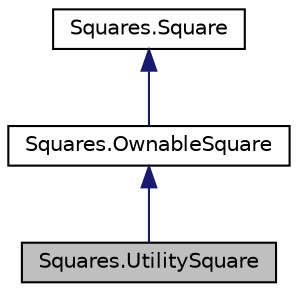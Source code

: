 digraph "Squares.UtilitySquare"
{
  edge [fontname="Helvetica",fontsize="10",labelfontname="Helvetica",labelfontsize="10"];
  node [fontname="Helvetica",fontsize="10",shape=record];
  Node1 [label="Squares.UtilitySquare",height=0.2,width=0.4,color="black", fillcolor="grey75", style="filled", fontcolor="black"];
  Node2 -> Node1 [dir="back",color="midnightblue",fontsize="10",style="solid",fontname="Helvetica"];
  Node2 [label="Squares.OwnableSquare",height=0.2,width=0.4,color="black", fillcolor="white", style="filled",URL="$classSquares_1_1OwnableSquare.html"];
  Node3 -> Node2 [dir="back",color="midnightblue",fontsize="10",style="solid",fontname="Helvetica"];
  Node3 [label="Squares.Square",height=0.2,width=0.4,color="black", fillcolor="white", style="filled",URL="$classSquares_1_1Square.html"];
}

